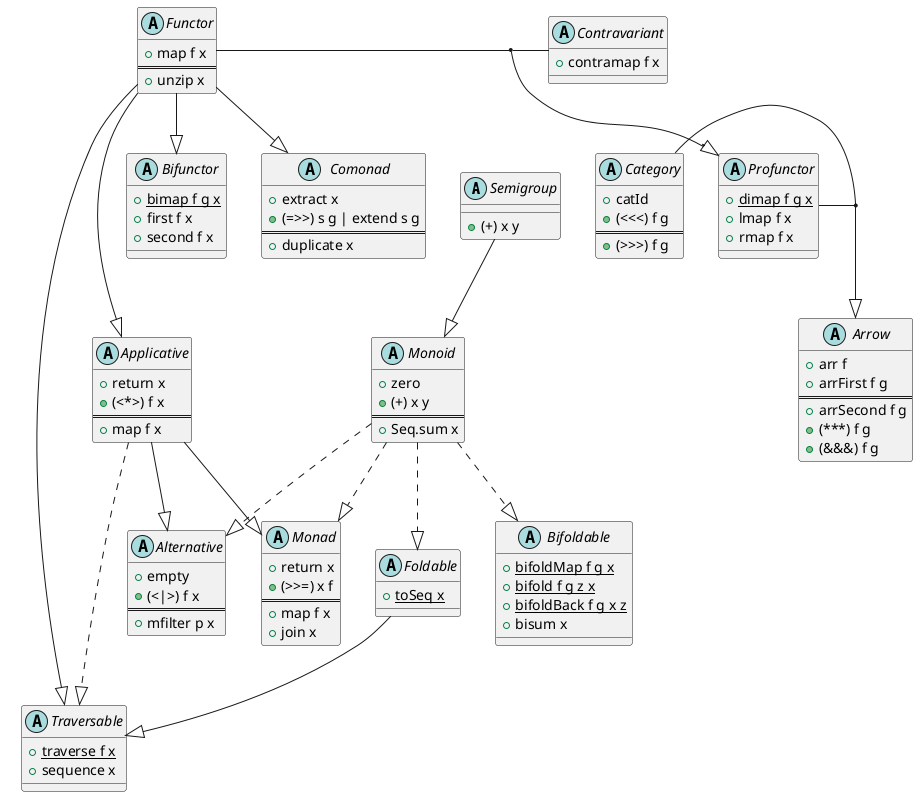 @startuml
skinparam svgDimensionStyle false

together {
	abstract class Semigroup [[http://fsprojects.github.io/FSharpPlus/abstraction-semigroup.html]] {
	  + (+) x y [[[http://fsprojects.github.io/FSharpPlus/abstraction-semigroup.html#plus {Appends two semigroups} ]]]
	}

	abstract class Comonad [[http://fsprojects.github.io/FSharpPlus/abstraction-comonad.html]] {
	  + extract x [[[http://fsprojects.github.io/FSharpPlus/abstraction-comonad.html#extract]]]
	  + (=>>) s g | extend s g [[[http://fsprojects.github.io/FSharpPlus/abstraction-comonad.html#extend]]]
	  ==
	  + duplicate x
	}
}

abstract class Monoid [[http://fsprojects.github.io/FSharpPlus/abstraction-monoid.html]] {
  + zero [[[http://fsprojects.github.io/FSharpPlus/abstraction-monoid.html#zero {Identity for (+)} ]]]
  + (+) x y [[[http://fsprojects.github.io/FSharpPlus/abstraction-monoid.html#plus {Appends both monoids} ]]]
  ==
  + Seq.sum x [[[http://fsprojects.github.io/FSharpPlus/abstraction-monoid.html#sum {Flatten a sequence of monoids} ]]]
}


abstract class Functor [[http://fsprojects.github.io/FSharpPlus/abstraction-functor.html]] {
  + map f x [[[http://fsprojects.github.io/FSharpPlus/abstraction-functor.html#map {Lift a function into a Functor} ]]]
  ==
  + unzip x
}

abstract class Contravariant [[http://fsprojects.github.io/FSharpPlus/abstraction-contravariant.html]] {
  + contramap f x [[[http://fsprojects.github.io/FSharpPlus/abstraction-contravariant.html#contramap]]]
}


abstract class Applicative [[http://fsprojects.github.io/FSharpPlus/abstraction-applicative.html]] {
  + return x [[[http://fsprojects.github.io/FSharpPlus/abstraction-monad.html#return {Lift a value into a Functor} ]]]
  + (<*>) f x [[[http://fsprojects.github.io/FSharpPlus/abstraction-applicative.html {Apply a lifted argument to a lifted function} ]]]
  ==
  + map f x [[[http://fsprojects.github.io/FSharpPlus/abstraction-functor.html#map {Lift a function into a Functor} ]]]
}

abstract class Alternative [[http://fsprojects.github.io/FSharpPlus/abstraction-alternative.html]] {
  + empty [[[http://fsprojects.github.io/FSharpPlus/abstraction-alternative.html]]]
  + (<|>) f x [[[http://fsprojects.github.io/FSharpPlus/abstraction-alternative.html]]]
  ==
  + mfilter p x [[[http://fsprojects.github.io/FSharpPlus/abstraction-alternative.html#mfilter {Returns all values satisfying the predicate, if the predicate returns false will use the empty value} ]]]
}

abstract class Monad [[http://fsprojects.github.io/FSharpPlus/abstraction-monad.html]] {
  + return x [[[http://fsprojects.github.io/FSharpPlus/abstraction-monad.html#return {Lift a value into a Functor} ]]]
  + (>>=) x f [[[http://fsprojects.github.io/FSharpPlus/abstraction-monad.html#bind {Takes a monadic value and a function from a plain type to a monadic value, and returns a new monadic value} ]]]
  ==
  + map f x [[[http://fsprojects.github.io/FSharpPlus/abstraction-functor.html#map {Lift a function into a Functor} ]]]
  + join x [[[http://fsprojects.github.io/FSharpPlus/abstraction-functor.html#join {Flattens two layers of monadic information into one} ]]]
}


abstract class Bifunctor [[http://fsprojects.github.io/FSharpPlus/abstraction-bifunctor.html]] {
  + {static} bimap f g x [[[http://fsprojects.github.io/FSharpPlus/abstraction-bifunctor.html#bimap]]]
  + first f x [[[http://fsprojects.github.io/FSharpPlus/abstraction-bifunctor.html#first]]]
  + second f x [[[http://fsprojects.github.io/FSharpPlus/abstraction-bifunctor.html#second]]]
}



abstract class Foldable [[http://fsprojects.github.io/FSharpPlus/abstraction-foldable.html]] {
  {static} + toSeq x [[[http://fsprojects.github.io/FSharpPlus/abstraction-foldable.html#toSeq {Converts to a seq} ]]]
}

abstract class Bifoldable [[http://fsprojects.github.io/FSharpPlus/abstraction-bifoldable.html]] {
  {static} + bifoldMap f g x [[[http://fsprojects.github.io/FSharpPlus/abstraction-bifoldable.html#bifoldMap]]]
  {static} + bifold f g z x [[[http://fsprojects.github.io/FSharpPlus/abstraction-bifoldable.html#bifold]]]
  {static} + bifoldBack f g x z [[[http://fsprojects.github.io/FSharpPlus/abstraction-bifoldable.html#bifoldBack]]]
  + bisum x [[[http://fsprojects.github.io/FSharpPlus/abstraction-bifoldable.html#bisum]]]
}

abstract class Traversable [[http://fsprojects.github.io/FSharpPlus/abstraction-traversable.html]] {
  {static} + traverse f x [[[http://fsprojects.github.io/FSharpPlus/abstraction-traversable.html#traverse {Map each element of a structure to an action, evaluate them left to right and collect result }]]]
  + sequence x [[[http://fsprojects.github.io/FSharpPlus/abstraction-traversable.html#sequence {Evaluate each action in the structure left to right and collect the result } ]]]
}

together {
	abstract class Profunctor [[http://fsprojects.github.io/FSharpPlus/abstraction-profunctor.html]] {
	  + {static} dimap f g x [[[http://fsprojects.github.io/FSharpPlus/abstraction-profunctor.html#dimap]]]
	  + lmap f x [[[http://fsprojects.github.io/FSharpPlus/abstraction-profunctor.html#lmap]]]
	  + rmap f x [[[http://fsprojects.github.io/FSharpPlus/abstraction-profunctor.html#rmap]]]
	}

	abstract class Category [[http://fsprojects.github.io/FSharpPlus/abstraction-category.html]] {
	  + catId [[[http://fsprojects.github.io/FSharpPlus/abstraction-category.html#catId {The identity morphism. }]]]
	  + (<<<) f g [[[http://fsprojects.github.io/FSharpPlus/abstraction-category.html#catComp {Right-to-left morphism composition. } ]]]
	  ==
	  + (>>>) f g [[[http://fsprojects.github.io/FSharpPlus/abstraction-category.html#catComp {Left-to-right morphism composition. } ]]]
	}
}

abstract class Arrow [[http://fsprojects.github.io/FSharpPlus/abstraction-arrow.html]] {
  + arr f [[[http://fsprojects.github.io/FSharpPlus/abstraction-arrow.html#arr {Lift a function to an arrow. }]]]
  + arrFirst f g [[[http://fsprojects.github.io/FSharpPlus/abstraction-arrow.html#arrFirst {Send the 1st component of the input through the argument arrow and copy the rest unchanged to the output. } ]]]
  ==
  + arrSecond f g [[[http://fsprojects.github.io/FSharpPlus/abstraction-arrow.html#arrSecond {Send the 2nd component of the input through the argument arrow and copy the rest unchanged to the output. } ]]]
  + (***) f g [[[http://fsprojects.github.io/FSharpPlus/abstraction-arrow.html#arrCombine {Split the input between the two argument arrows and combine their output. } ]]]
  + (&&&) f g [[[http://fsprojects.github.io/FSharpPlus/abstraction-arrow.html#fanout {Send the input to both argument arrows and combine their output. } ]]]
}



Semigroup  --|> Monoid 
Functor  --|> Bifunctor
Functor  --|> Applicative
Applicative  --|> Monad
Applicative  --|> Alternative
Monoid ..|> Monad
Monoid ..|> Foldable
Monoid ..|> Bifoldable
Functor --|> Comonad
Functor --|> Traversable
Foldable --|> Traversable
Applicative ..|> Traversable
Monoid ..|> Alternative
Functor - Contravariant
(Functor, Contravariant) --|> Profunctor
Profunctor - Category
(Profunctor, Category) --|>  Arrow
@enduml
